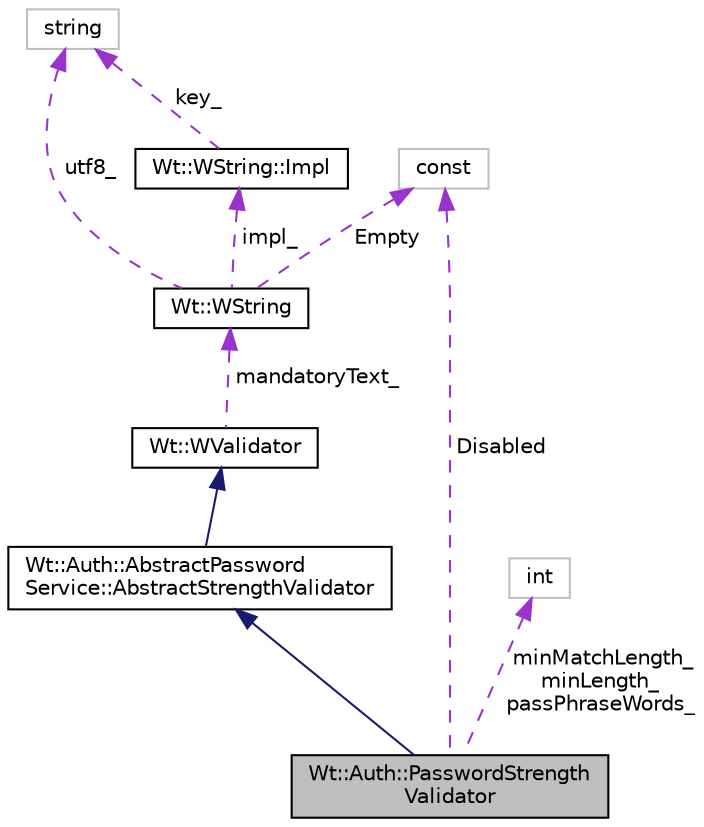 digraph "Wt::Auth::PasswordStrengthValidator"
{
 // LATEX_PDF_SIZE
  edge [fontname="Helvetica",fontsize="10",labelfontname="Helvetica",labelfontsize="10"];
  node [fontname="Helvetica",fontsize="10",shape=record];
  Node1 [label="Wt::Auth::PasswordStrength\lValidator",height=0.2,width=0.4,color="black", fillcolor="grey75", style="filled", fontcolor="black",tooltip="A default implementation for password strength validation."];
  Node2 -> Node1 [dir="back",color="midnightblue",fontsize="10",style="solid"];
  Node2 [label="Wt::Auth::AbstractPassword\lService::AbstractStrengthValidator",height=0.2,width=0.4,color="black", fillcolor="white", style="filled",URL="$classWt_1_1Auth_1_1AbstractPasswordService_1_1AbstractStrengthValidator.html",tooltip="Validator for password strength."];
  Node3 -> Node2 [dir="back",color="midnightblue",fontsize="10",style="solid"];
  Node3 [label="Wt::WValidator",height=0.2,width=0.4,color="black", fillcolor="white", style="filled",URL="$classWt_1_1WValidator.html",tooltip="A validator is used to validate user input according to pre-defined rules."];
  Node4 -> Node3 [dir="back",color="darkorchid3",fontsize="10",style="dashed",label=" mandatoryText_" ];
  Node4 [label="Wt::WString",height=0.2,width=0.4,color="black", fillcolor="white", style="filled",URL="$classWt_1_1WString.html",tooltip="A value class which describes a locale-aware unicode string."];
  Node5 -> Node4 [dir="back",color="darkorchid3",fontsize="10",style="dashed",label=" impl_" ];
  Node5 [label="Wt::WString::Impl",height=0.2,width=0.4,color="black", fillcolor="white", style="filled",URL="$structWt_1_1WString_1_1Impl.html",tooltip=" "];
  Node6 -> Node5 [dir="back",color="darkorchid3",fontsize="10",style="dashed",label=" key_" ];
  Node6 [label="string",height=0.2,width=0.4,color="grey75", fillcolor="white", style="filled",tooltip=" "];
  Node6 -> Node4 [dir="back",color="darkorchid3",fontsize="10",style="dashed",label=" utf8_" ];
  Node7 -> Node4 [dir="back",color="darkorchid3",fontsize="10",style="dashed",label=" Empty" ];
  Node7 [label="const",height=0.2,width=0.4,color="grey75", fillcolor="white", style="filled",tooltip=" "];
  Node8 -> Node1 [dir="back",color="darkorchid3",fontsize="10",style="dashed",label=" minMatchLength_\nminLength_\npassPhraseWords_" ];
  Node8 [label="int",height=0.2,width=0.4,color="grey75", fillcolor="white", style="filled",tooltip=" "];
  Node7 -> Node1 [dir="back",color="darkorchid3",fontsize="10",style="dashed",label=" Disabled" ];
}
